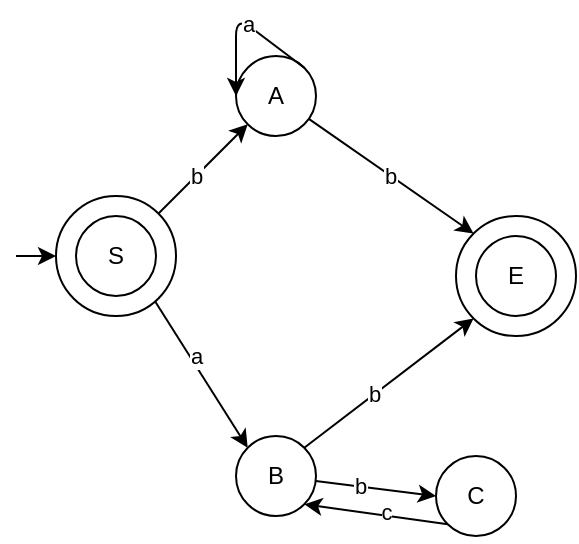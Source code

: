 <mxfile>
    <diagram id="WKEaamJ5rqOi9sRMPVhc" name="Page-1">
        <mxGraphModel dx="836" dy="1677" grid="1" gridSize="10" guides="1" tooltips="1" connect="1" arrows="1" fold="1" page="1" pageScale="1" pageWidth="850" pageHeight="1100" math="0" shadow="0">
            <root>
                <mxCell id="0"/>
                <mxCell id="1" parent="0"/>
                <mxCell id="5" style="edgeStyle=none;html=1;exitX=1;exitY=0;exitDx=0;exitDy=0;entryX=0;entryY=1;entryDx=0;entryDy=0;startArrow=none;startFill=0;endArrow=classic;endFill=1;" edge="1" parent="1" source="2" target="4">
                    <mxGeometry relative="1" as="geometry"/>
                </mxCell>
                <mxCell id="8" value="b" style="edgeLabel;html=1;align=center;verticalAlign=middle;resizable=0;points=[];" vertex="1" connectable="0" parent="5">
                    <mxGeometry x="0.34" relative="1" as="geometry">
                        <mxPoint x="-9" y="9" as="offset"/>
                    </mxGeometry>
                </mxCell>
                <mxCell id="7" style="edgeStyle=none;html=1;exitX=1;exitY=1;exitDx=0;exitDy=0;entryX=0;entryY=0;entryDx=0;entryDy=0;startArrow=none;startFill=0;endArrow=classic;endFill=1;" edge="1" parent="1" source="2" target="6">
                    <mxGeometry relative="1" as="geometry"/>
                </mxCell>
                <mxCell id="9" value="a" style="edgeLabel;html=1;align=center;verticalAlign=middle;resizable=0;points=[];" vertex="1" connectable="0" parent="7">
                    <mxGeometry x="-0.304" relative="1" as="geometry">
                        <mxPoint x="8" y="7" as="offset"/>
                    </mxGeometry>
                </mxCell>
                <mxCell id="10" value="" style="ellipse;whiteSpace=wrap;html=1;aspect=fixed;" vertex="1" parent="1">
                    <mxGeometry x="70" y="30" width="60" height="60" as="geometry"/>
                </mxCell>
                <mxCell id="3" style="edgeStyle=none;html=1;startArrow=classic;startFill=1;endArrow=none;endFill=0;exitX=0;exitY=0.5;exitDx=0;exitDy=0;" edge="1" parent="1" source="10">
                    <mxGeometry relative="1" as="geometry">
                        <mxPoint x="50" y="60" as="targetPoint"/>
                    </mxGeometry>
                </mxCell>
                <mxCell id="2" value="S" style="ellipse;whiteSpace=wrap;html=1;aspect=fixed;" vertex="1" parent="1">
                    <mxGeometry x="80" y="40" width="40" height="40" as="geometry"/>
                </mxCell>
                <mxCell id="16" value="b" style="html=1;entryX=0;entryY=0;entryDx=0;entryDy=0;startArrow=none;startFill=0;endArrow=classic;endFill=1;elbow=vertical;" edge="1" parent="1" source="4" target="14">
                    <mxGeometry relative="1" as="geometry"/>
                </mxCell>
                <mxCell id="4" value="A" style="ellipse;whiteSpace=wrap;html=1;aspect=fixed;" vertex="1" parent="1">
                    <mxGeometry x="160" y="-40" width="40" height="40" as="geometry"/>
                </mxCell>
                <mxCell id="18" style="edgeStyle=none;html=1;entryX=0;entryY=0.5;entryDx=0;entryDy=0;startArrow=none;startFill=0;endArrow=classic;endFill=1;elbow=vertical;" edge="1" parent="1" source="6" target="17">
                    <mxGeometry relative="1" as="geometry"/>
                </mxCell>
                <mxCell id="21" value="b" style="edgeLabel;html=1;align=center;verticalAlign=middle;resizable=0;points=[];" vertex="1" connectable="0" parent="18">
                    <mxGeometry x="-0.266" relative="1" as="geometry">
                        <mxPoint as="offset"/>
                    </mxGeometry>
                </mxCell>
                <mxCell id="19" style="edgeStyle=none;html=1;exitX=1;exitY=0;exitDx=0;exitDy=0;entryX=0;entryY=1;entryDx=0;entryDy=0;startArrow=none;startFill=0;endArrow=classic;endFill=1;elbow=vertical;" edge="1" parent="1" source="6" target="14">
                    <mxGeometry relative="1" as="geometry"/>
                </mxCell>
                <mxCell id="20" value="b" style="edgeLabel;html=1;align=center;verticalAlign=middle;resizable=0;points=[];" vertex="1" connectable="0" parent="19">
                    <mxGeometry x="-0.17" y="1" relative="1" as="geometry">
                        <mxPoint as="offset"/>
                    </mxGeometry>
                </mxCell>
                <mxCell id="6" value="B" style="ellipse;whiteSpace=wrap;html=1;aspect=fixed;" vertex="1" parent="1">
                    <mxGeometry x="160" y="150" width="40" height="40" as="geometry"/>
                </mxCell>
                <mxCell id="11" style="edgeStyle=isometricEdgeStyle;html=1;exitX=1;exitY=0;exitDx=0;exitDy=0;entryX=0;entryY=0.5;entryDx=0;entryDy=0;startArrow=none;startFill=0;endArrow=classic;endFill=1;elbow=vertical;" edge="1" parent="1" source="4" target="4">
                    <mxGeometry relative="1" as="geometry">
                        <Array as="points">
                            <mxPoint x="160" y="-60"/>
                        </Array>
                    </mxGeometry>
                </mxCell>
                <mxCell id="24" value="a" style="edgeLabel;html=1;align=center;verticalAlign=middle;resizable=0;points=[];" vertex="1" connectable="0" parent="11">
                    <mxGeometry x="-0.127" relative="1" as="geometry">
                        <mxPoint as="offset"/>
                    </mxGeometry>
                </mxCell>
                <mxCell id="14" value="" style="ellipse;whiteSpace=wrap;html=1;aspect=fixed;" vertex="1" parent="1">
                    <mxGeometry x="270" y="40" width="60" height="60" as="geometry"/>
                </mxCell>
                <mxCell id="15" value="E" style="ellipse;whiteSpace=wrap;html=1;aspect=fixed;" vertex="1" parent="1">
                    <mxGeometry x="280" y="50" width="40" height="40" as="geometry"/>
                </mxCell>
                <mxCell id="22" style="edgeStyle=none;html=1;exitX=0;exitY=1;exitDx=0;exitDy=0;entryX=1;entryY=1;entryDx=0;entryDy=0;startArrow=none;startFill=0;endArrow=classic;endFill=1;elbow=vertical;" edge="1" parent="1" source="17" target="6">
                    <mxGeometry relative="1" as="geometry"/>
                </mxCell>
                <mxCell id="23" value="c" style="edgeLabel;html=1;align=center;verticalAlign=middle;resizable=0;points=[];" vertex="1" connectable="0" parent="22">
                    <mxGeometry x="-0.116" y="-2" relative="1" as="geometry">
                        <mxPoint as="offset"/>
                    </mxGeometry>
                </mxCell>
                <mxCell id="17" value="C" style="ellipse;whiteSpace=wrap;html=1;aspect=fixed;" vertex="1" parent="1">
                    <mxGeometry x="260" y="160" width="40" height="40" as="geometry"/>
                </mxCell>
            </root>
        </mxGraphModel>
    </diagram>
</mxfile>